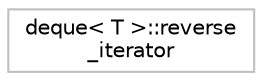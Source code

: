 digraph "Graphical Class Hierarchy"
{
 // LATEX_PDF_SIZE
  edge [fontname="Helvetica",fontsize="10",labelfontname="Helvetica",labelfontsize="10"];
  node [fontname="Helvetica",fontsize="10",shape=record];
  rankdir="LR";
  Node0 [label="deque\< T \>::reverse\l_iterator",height=0.2,width=0.4,color="grey75", fillcolor="white", style="filled",tooltip="STL iterator class."];
}
